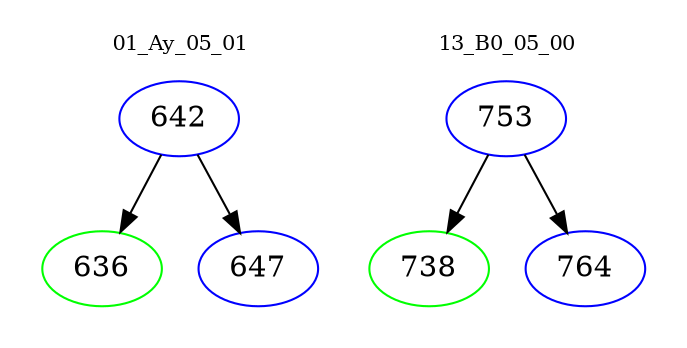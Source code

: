 digraph{
subgraph cluster_0 {
color = white
label = "01_Ay_05_01";
fontsize=10;
T0_642 [label="642", color="blue"]
T0_642 -> T0_636 [color="black"]
T0_636 [label="636", color="green"]
T0_642 -> T0_647 [color="black"]
T0_647 [label="647", color="blue"]
}
subgraph cluster_1 {
color = white
label = "13_B0_05_00";
fontsize=10;
T1_753 [label="753", color="blue"]
T1_753 -> T1_738 [color="black"]
T1_738 [label="738", color="green"]
T1_753 -> T1_764 [color="black"]
T1_764 [label="764", color="blue"]
}
}
